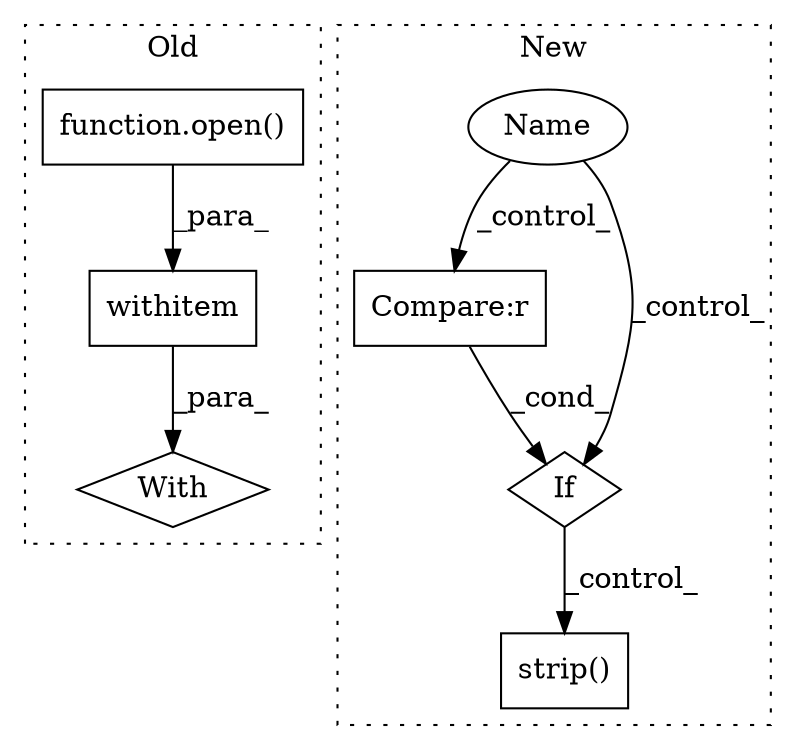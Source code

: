 digraph G {
subgraph cluster0 {
1 [label="function.open()" a="75" s="2981,2997" l="5,19" shape="box"];
3 [label="With" a="39" s="3083,3092" l="5,50" shape="diamond"];
4 [label="withitem" a="49" s="2981" l="4" shape="box"];
label = "Old";
style="dotted";
}
subgraph cluster1 {
2 [label="strip()" a="75" s="3400" l="26" shape="box"];
5 [label="Compare:r" a="40" s="3169" l="23" shape="box"];
6 [label="Name" a="87" s="3134" l="5" shape="ellipse"];
7 [label="If" a="96" s="3166" l="3" shape="diamond"];
label = "New";
style="dotted";
}
1 -> 4 [label="_para_"];
4 -> 3 [label="_para_"];
5 -> 7 [label="_cond_"];
6 -> 5 [label="_control_"];
6 -> 7 [label="_control_"];
7 -> 2 [label="_control_"];
}